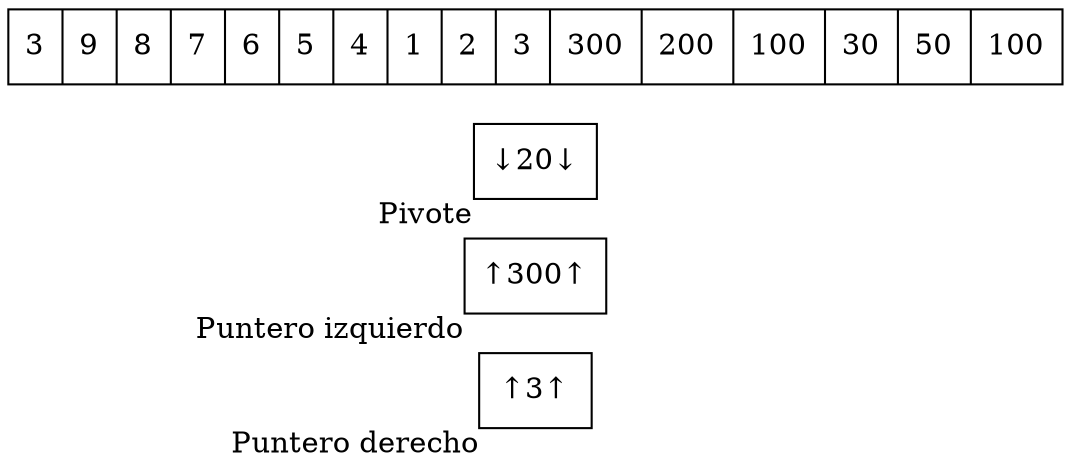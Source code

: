 digraph G{ node [shape = record ];
 rankdir=LR;puntDer[label="↑3↑" xlabel="Puntero derecho" pos = "12,0!"]
puntIzq[label="↑300↑" xlabel="Puntero izquierdo" pos = "8,0!"]
pivote[label="↓20↓" xlabel ="Pivote" pos = "10,2!"]
X[label="{ 3|9|8|7|6|5|4|1|2|3|300|200|100|30|50|100}" pos = "10,1!" ]}
